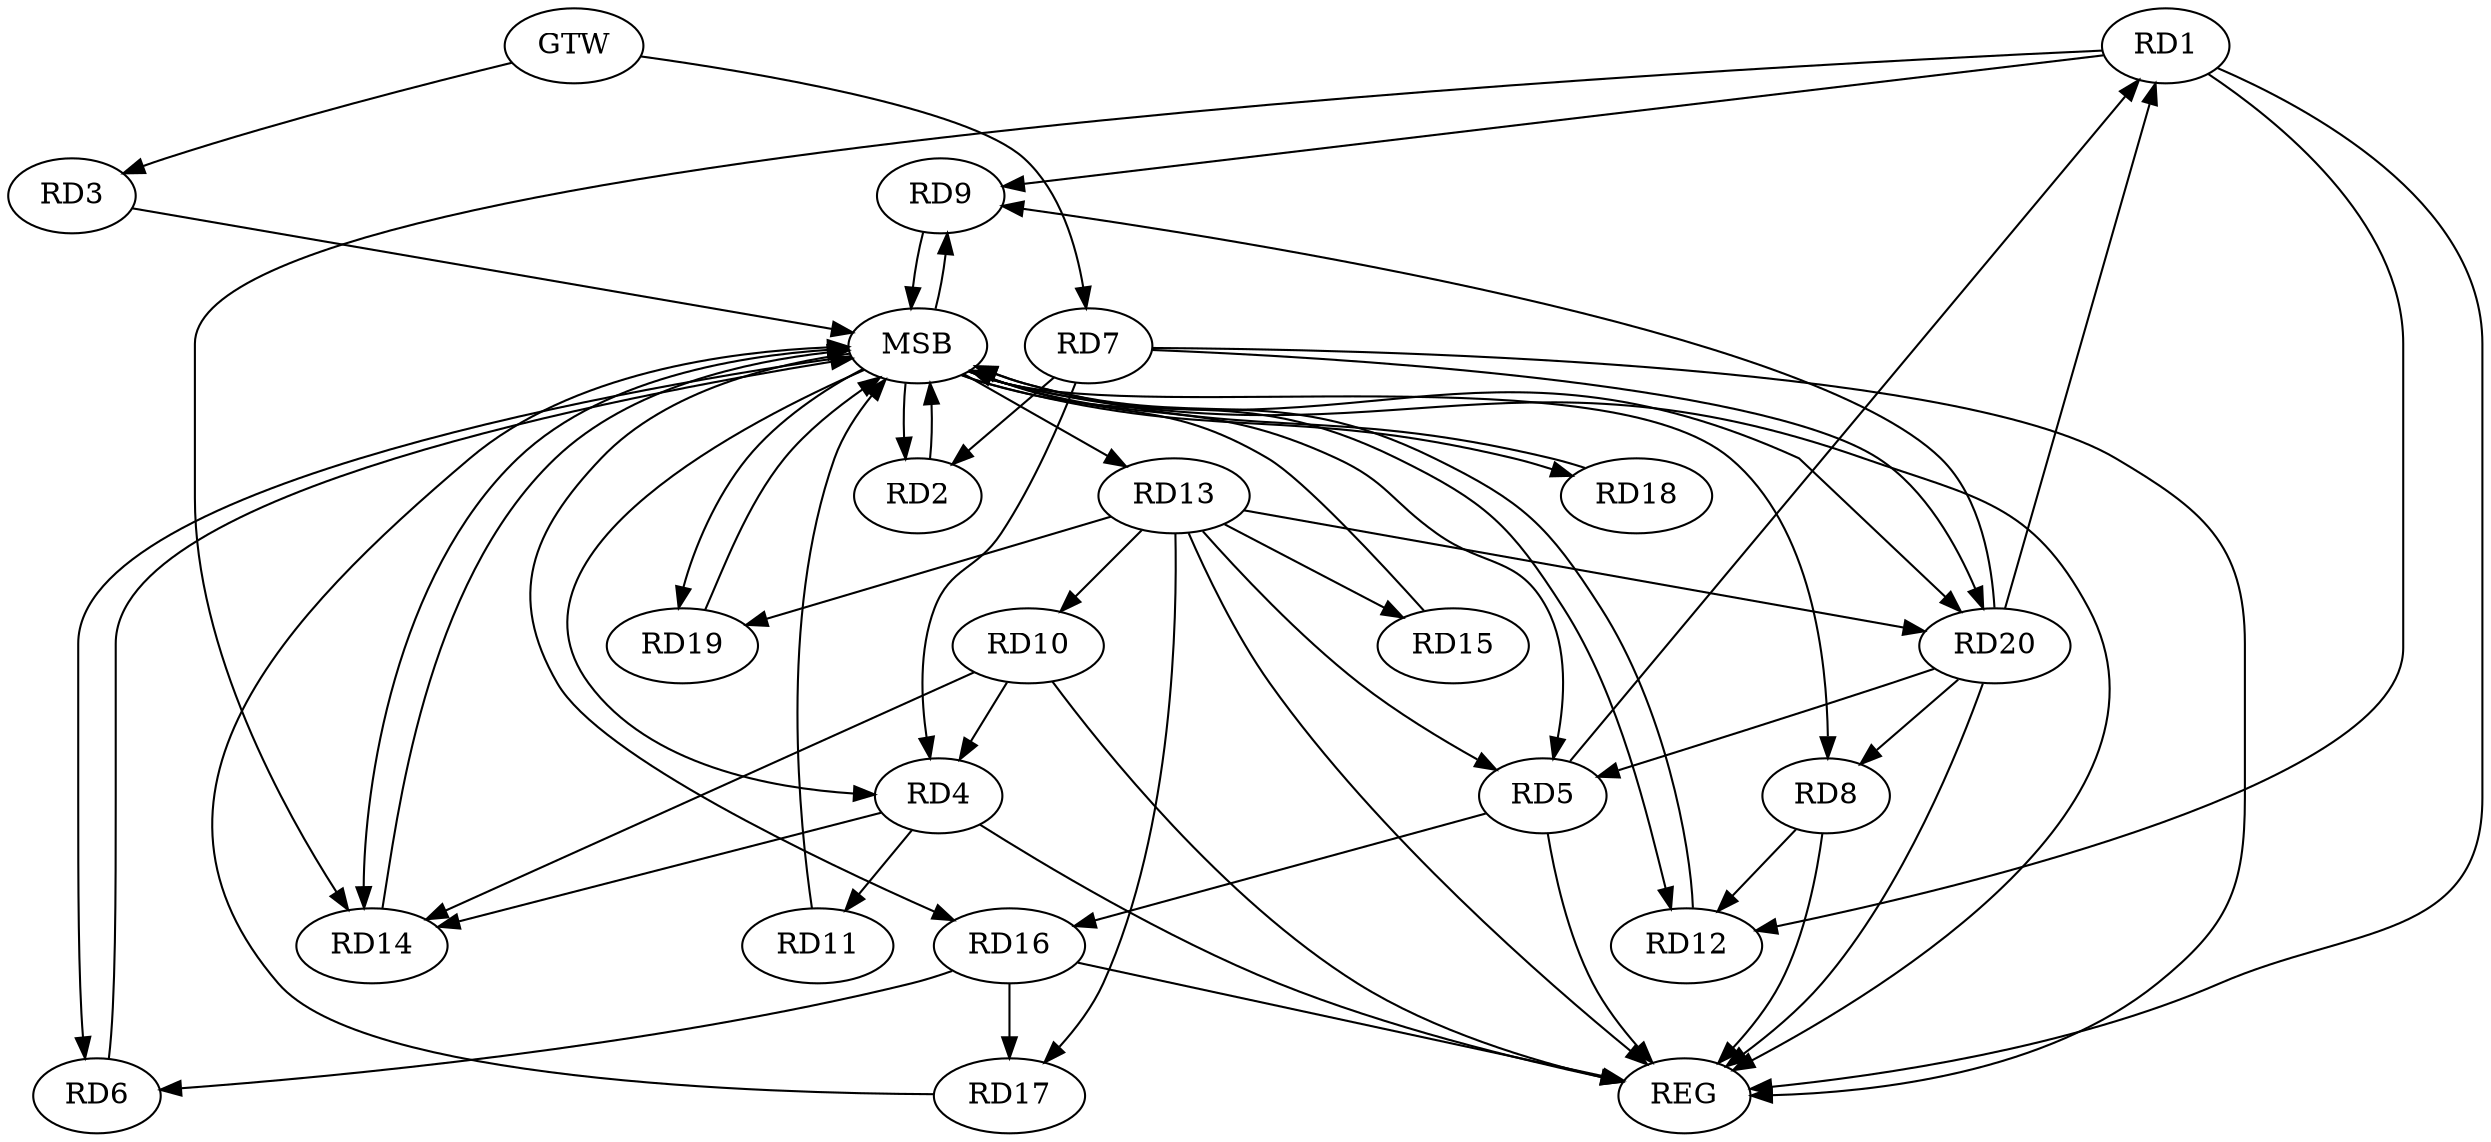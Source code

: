 strict digraph G {
  RD1 [ label="RD1" ];
  RD2 [ label="RD2" ];
  RD3 [ label="RD3" ];
  RD4 [ label="RD4" ];
  RD5 [ label="RD5" ];
  RD6 [ label="RD6" ];
  RD7 [ label="RD7" ];
  RD8 [ label="RD8" ];
  RD9 [ label="RD9" ];
  RD10 [ label="RD10" ];
  RD11 [ label="RD11" ];
  RD12 [ label="RD12" ];
  RD13 [ label="RD13" ];
  RD14 [ label="RD14" ];
  RD15 [ label="RD15" ];
  RD16 [ label="RD16" ];
  RD17 [ label="RD17" ];
  RD18 [ label="RD18" ];
  RD19 [ label="RD19" ];
  RD20 [ label="RD20" ];
  GTW [ label="GTW" ];
  REG [ label="REG" ];
  MSB [ label="MSB" ];
  RD5 -> RD1;
  RD1 -> RD9;
  RD1 -> RD12;
  RD1 -> RD14;
  RD20 -> RD1;
  RD7 -> RD2;
  RD7 -> RD4;
  RD10 -> RD4;
  RD4 -> RD11;
  RD4 -> RD14;
  RD13 -> RD5;
  RD5 -> RD16;
  RD20 -> RD5;
  RD16 -> RD6;
  RD7 -> RD20;
  RD8 -> RD12;
  RD20 -> RD8;
  RD20 -> RD9;
  RD13 -> RD10;
  RD10 -> RD14;
  RD13 -> RD15;
  RD13 -> RD17;
  RD13 -> RD19;
  RD13 -> RD20;
  RD16 -> RD17;
  GTW -> RD3;
  GTW -> RD7;
  RD1 -> REG;
  RD4 -> REG;
  RD5 -> REG;
  RD7 -> REG;
  RD8 -> REG;
  RD10 -> REG;
  RD13 -> REG;
  RD16 -> REG;
  RD20 -> REG;
  RD2 -> MSB;
  MSB -> RD6;
  MSB -> RD8;
  MSB -> RD13;
  MSB -> REG;
  RD3 -> MSB;
  MSB -> RD19;
  MSB -> RD20;
  RD6 -> MSB;
  MSB -> RD4;
  MSB -> RD14;
  RD9 -> MSB;
  MSB -> RD18;
  RD11 -> MSB;
  MSB -> RD2;
  RD12 -> MSB;
  MSB -> RD16;
  RD14 -> MSB;
  RD15 -> MSB;
  MSB -> RD12;
  RD17 -> MSB;
  MSB -> RD5;
  MSB -> RD9;
  RD18 -> MSB;
  RD19 -> MSB;
}
